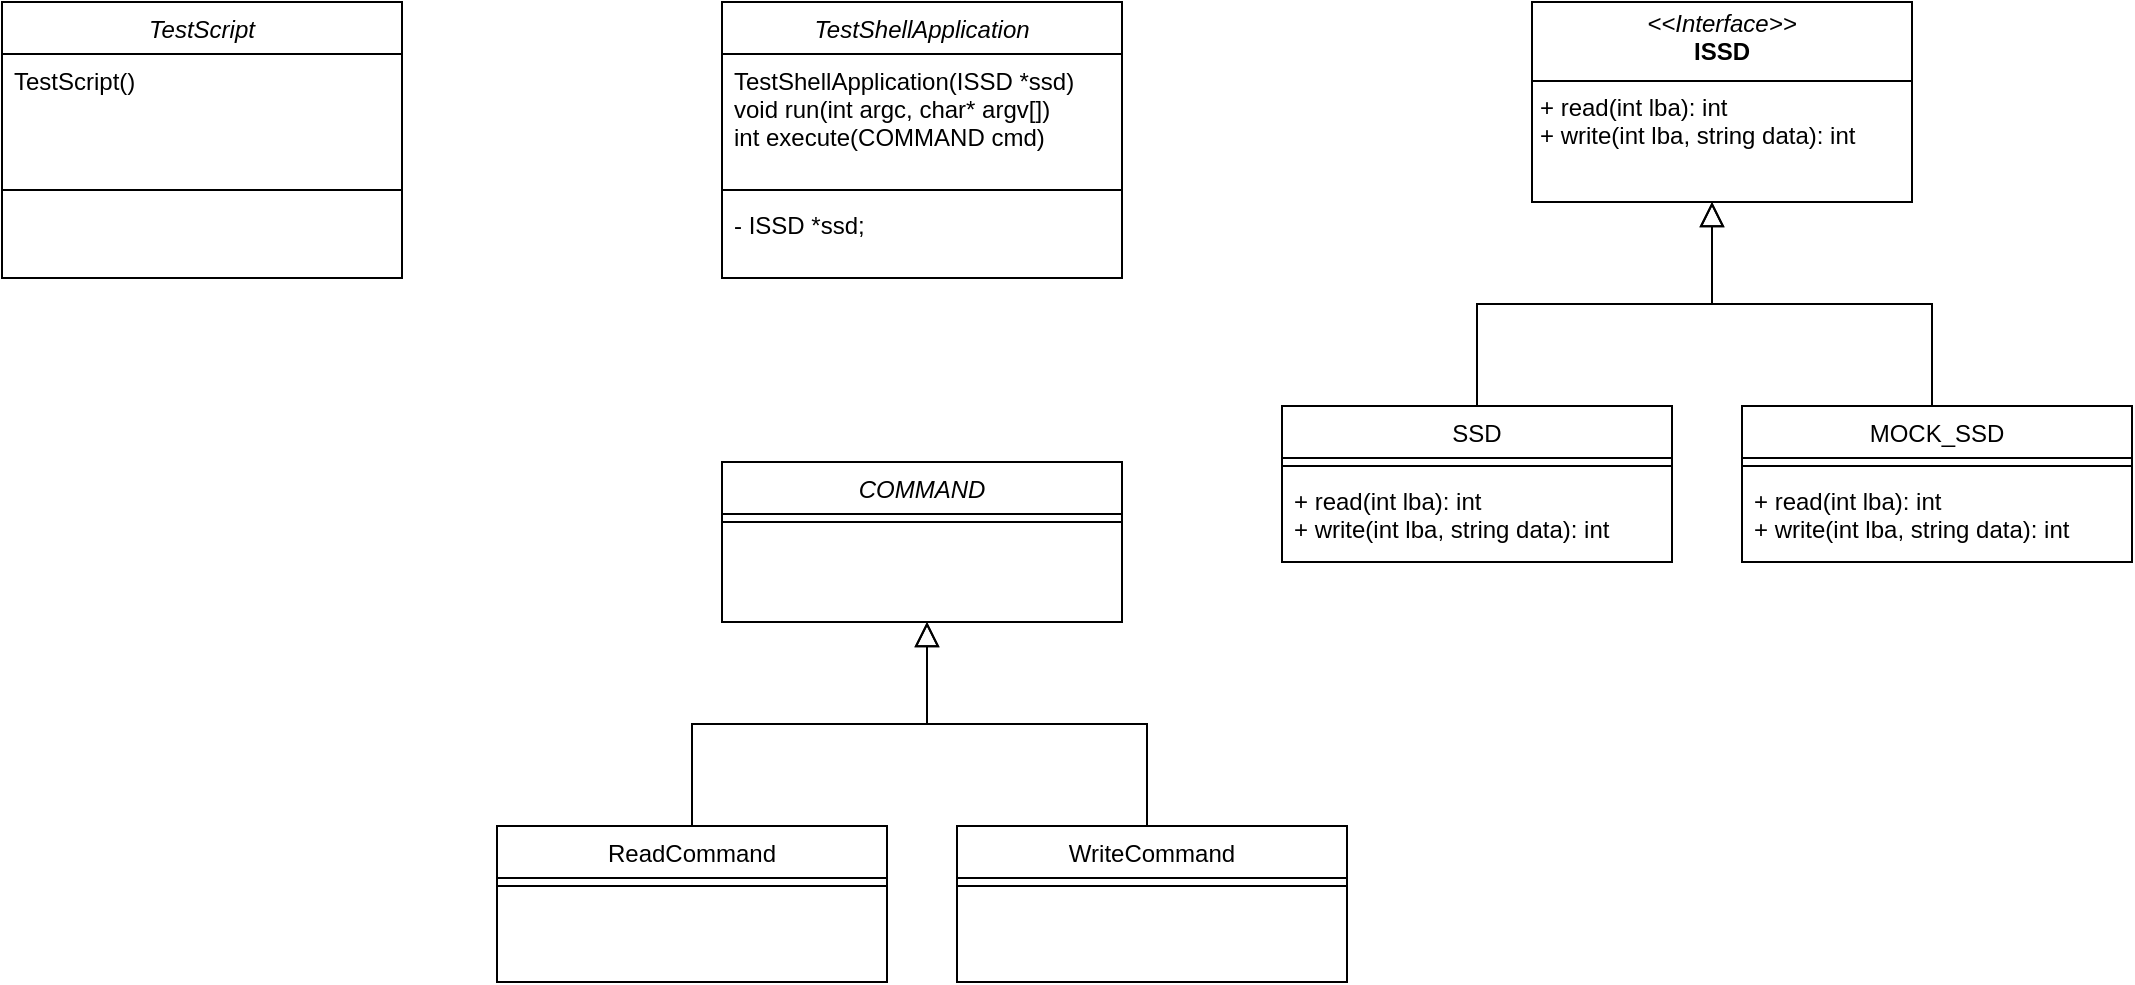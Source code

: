 <mxfile version="24.4.4" type="github">
  <diagram id="C5RBs43oDa-KdzZeNtuy" name="Page-1">
    <mxGraphModel dx="1829" dy="1712" grid="1" gridSize="10" guides="1" tooltips="1" connect="1" arrows="1" fold="1" page="1" pageScale="1" pageWidth="827" pageHeight="1169" math="0" shadow="0">
      <root>
        <mxCell id="WIyWlLk6GJQsqaUBKTNV-0" />
        <mxCell id="WIyWlLk6GJQsqaUBKTNV-1" parent="WIyWlLk6GJQsqaUBKTNV-0" />
        <mxCell id="e-w_vmmF8U0MWVfRwOy_-24" value="&lt;p style=&quot;margin:0px;margin-top:4px;text-align:center;&quot;&gt;&lt;i&gt;&amp;lt;&amp;lt;Interface&amp;gt;&amp;gt;&lt;/i&gt;&lt;br&gt;&lt;b&gt;ISSD&lt;/b&gt;&lt;/p&gt;&lt;hr size=&quot;1&quot; style=&quot;border-style:solid;&quot;&gt;&lt;p style=&quot;margin:0px;margin-left:4px;&quot;&gt;+ read(int lba): int&lt;br&gt;+ write(int lba, string data): int&lt;/p&gt;" style="verticalAlign=top;align=left;overflow=fill;html=1;whiteSpace=wrap;" vertex="1" parent="WIyWlLk6GJQsqaUBKTNV-1">
          <mxGeometry x="15" y="-1140" width="190" height="100" as="geometry" />
        </mxCell>
        <mxCell id="e-w_vmmF8U0MWVfRwOy_-25" value="SSD" style="swimlane;fontStyle=0;align=center;verticalAlign=top;childLayout=stackLayout;horizontal=1;startSize=26;horizontalStack=0;resizeParent=1;resizeLast=0;collapsible=1;marginBottom=0;rounded=0;shadow=0;strokeWidth=1;" vertex="1" parent="WIyWlLk6GJQsqaUBKTNV-1">
          <mxGeometry x="-110" y="-938" width="195" height="78" as="geometry">
            <mxRectangle x="130" y="380" width="160" height="26" as="alternateBounds" />
          </mxGeometry>
        </mxCell>
        <mxCell id="e-w_vmmF8U0MWVfRwOy_-26" value="" style="line;html=1;strokeWidth=1;align=left;verticalAlign=middle;spacingTop=-1;spacingLeft=3;spacingRight=3;rotatable=0;labelPosition=right;points=[];portConstraint=eastwest;" vertex="1" parent="e-w_vmmF8U0MWVfRwOy_-25">
          <mxGeometry y="26" width="195" height="8" as="geometry" />
        </mxCell>
        <mxCell id="e-w_vmmF8U0MWVfRwOy_-27" value="+ read(int lba): int&#xa;+ write(int lba, string data): int" style="text;align=left;verticalAlign=top;spacingLeft=4;spacingRight=4;overflow=hidden;rotatable=0;points=[[0,0.5],[1,0.5]];portConstraint=eastwest;" vertex="1" parent="e-w_vmmF8U0MWVfRwOy_-25">
          <mxGeometry y="34" width="195" height="36" as="geometry" />
        </mxCell>
        <mxCell id="e-w_vmmF8U0MWVfRwOy_-28" value="" style="endArrow=block;endSize=10;endFill=0;shadow=0;strokeWidth=1;rounded=0;curved=0;edgeStyle=elbowEdgeStyle;elbow=vertical;" edge="1" parent="WIyWlLk6GJQsqaUBKTNV-1" source="e-w_vmmF8U0MWVfRwOy_-25">
          <mxGeometry width="160" relative="1" as="geometry">
            <mxPoint x="5" y="-1095" as="sourcePoint" />
            <mxPoint x="105" y="-1040" as="targetPoint" />
          </mxGeometry>
        </mxCell>
        <mxCell id="e-w_vmmF8U0MWVfRwOy_-29" value="" style="endArrow=block;endSize=10;endFill=0;shadow=0;strokeWidth=1;rounded=0;curved=0;edgeStyle=elbowEdgeStyle;elbow=vertical;" edge="1" parent="WIyWlLk6GJQsqaUBKTNV-1">
          <mxGeometry width="160" relative="1" as="geometry">
            <mxPoint x="215" y="-938" as="sourcePoint" />
            <mxPoint x="105" y="-1040" as="targetPoint" />
          </mxGeometry>
        </mxCell>
        <mxCell id="e-w_vmmF8U0MWVfRwOy_-30" value="MOCK_SSD" style="swimlane;fontStyle=0;align=center;verticalAlign=top;childLayout=stackLayout;horizontal=1;startSize=26;horizontalStack=0;resizeParent=1;resizeLast=0;collapsible=1;marginBottom=0;rounded=0;shadow=0;strokeWidth=1;" vertex="1" parent="WIyWlLk6GJQsqaUBKTNV-1">
          <mxGeometry x="120" y="-938" width="195" height="78" as="geometry">
            <mxRectangle x="130" y="380" width="160" height="26" as="alternateBounds" />
          </mxGeometry>
        </mxCell>
        <mxCell id="e-w_vmmF8U0MWVfRwOy_-31" value="" style="line;html=1;strokeWidth=1;align=left;verticalAlign=middle;spacingTop=-1;spacingLeft=3;spacingRight=3;rotatable=0;labelPosition=right;points=[];portConstraint=eastwest;" vertex="1" parent="e-w_vmmF8U0MWVfRwOy_-30">
          <mxGeometry y="26" width="195" height="8" as="geometry" />
        </mxCell>
        <mxCell id="e-w_vmmF8U0MWVfRwOy_-32" value="+ read(int lba): int&#xa;+ write(int lba, string data): int" style="text;align=left;verticalAlign=top;spacingLeft=4;spacingRight=4;overflow=hidden;rotatable=0;points=[[0,0.5],[1,0.5]];portConstraint=eastwest;" vertex="1" parent="e-w_vmmF8U0MWVfRwOy_-30">
          <mxGeometry y="34" width="195" height="36" as="geometry" />
        </mxCell>
        <mxCell id="e-w_vmmF8U0MWVfRwOy_-33" value="TestShellApplication" style="swimlane;fontStyle=2;align=center;verticalAlign=top;childLayout=stackLayout;horizontal=1;startSize=26;horizontalStack=0;resizeParent=1;resizeLast=0;collapsible=1;marginBottom=0;rounded=0;shadow=0;strokeWidth=1;" vertex="1" parent="WIyWlLk6GJQsqaUBKTNV-1">
          <mxGeometry x="-390" y="-1140" width="200" height="138" as="geometry">
            <mxRectangle x="230" y="140" width="160" height="26" as="alternateBounds" />
          </mxGeometry>
        </mxCell>
        <mxCell id="e-w_vmmF8U0MWVfRwOy_-34" value="TestShellApplication(ISSD *ssd)&#xa;void run(int argc, char* argv[])&#xa;int execute(COMMAND cmd)" style="text;align=left;verticalAlign=top;spacingLeft=4;spacingRight=4;overflow=hidden;rotatable=0;points=[[0,0.5],[1,0.5]];portConstraint=eastwest;" vertex="1" parent="e-w_vmmF8U0MWVfRwOy_-33">
          <mxGeometry y="26" width="200" height="64" as="geometry" />
        </mxCell>
        <mxCell id="e-w_vmmF8U0MWVfRwOy_-35" value="" style="line;html=1;strokeWidth=1;align=left;verticalAlign=middle;spacingTop=-1;spacingLeft=3;spacingRight=3;rotatable=0;labelPosition=right;points=[];portConstraint=eastwest;" vertex="1" parent="e-w_vmmF8U0MWVfRwOy_-33">
          <mxGeometry y="90" width="200" height="8" as="geometry" />
        </mxCell>
        <mxCell id="e-w_vmmF8U0MWVfRwOy_-36" value="- ISSD *ssd;" style="text;align=left;verticalAlign=top;spacingLeft=4;spacingRight=4;overflow=hidden;rotatable=0;points=[[0,0.5],[1,0.5]];portConstraint=eastwest;rounded=0;shadow=0;html=0;" vertex="1" parent="e-w_vmmF8U0MWVfRwOy_-33">
          <mxGeometry y="98" width="200" height="26" as="geometry" />
        </mxCell>
        <mxCell id="e-w_vmmF8U0MWVfRwOy_-37" value="TestScript" style="swimlane;fontStyle=2;align=center;verticalAlign=top;childLayout=stackLayout;horizontal=1;startSize=26;horizontalStack=0;resizeParent=1;resizeLast=0;collapsible=1;marginBottom=0;rounded=0;shadow=0;strokeWidth=1;" vertex="1" parent="WIyWlLk6GJQsqaUBKTNV-1">
          <mxGeometry x="-750" y="-1140" width="200" height="138" as="geometry">
            <mxRectangle x="230" y="140" width="160" height="26" as="alternateBounds" />
          </mxGeometry>
        </mxCell>
        <mxCell id="e-w_vmmF8U0MWVfRwOy_-38" value="TestScript()&#xa;" style="text;align=left;verticalAlign=top;spacingLeft=4;spacingRight=4;overflow=hidden;rotatable=0;points=[[0,0.5],[1,0.5]];portConstraint=eastwest;" vertex="1" parent="e-w_vmmF8U0MWVfRwOy_-37">
          <mxGeometry y="26" width="200" height="64" as="geometry" />
        </mxCell>
        <mxCell id="e-w_vmmF8U0MWVfRwOy_-39" value="" style="line;html=1;strokeWidth=1;align=left;verticalAlign=middle;spacingTop=-1;spacingLeft=3;spacingRight=3;rotatable=0;labelPosition=right;points=[];portConstraint=eastwest;" vertex="1" parent="e-w_vmmF8U0MWVfRwOy_-37">
          <mxGeometry y="90" width="200" height="8" as="geometry" />
        </mxCell>
        <mxCell id="e-w_vmmF8U0MWVfRwOy_-40" value="COMMAND" style="swimlane;fontStyle=2;align=center;verticalAlign=top;childLayout=stackLayout;horizontal=1;startSize=26;horizontalStack=0;resizeParent=1;resizeLast=0;collapsible=1;marginBottom=0;rounded=0;shadow=0;strokeWidth=1;" vertex="1" parent="WIyWlLk6GJQsqaUBKTNV-1">
          <mxGeometry x="-390" y="-910" width="200" height="80" as="geometry">
            <mxRectangle x="230" y="140" width="160" height="26" as="alternateBounds" />
          </mxGeometry>
        </mxCell>
        <mxCell id="e-w_vmmF8U0MWVfRwOy_-41" value="" style="line;html=1;strokeWidth=1;align=left;verticalAlign=middle;spacingTop=-1;spacingLeft=3;spacingRight=3;rotatable=0;labelPosition=right;points=[];portConstraint=eastwest;" vertex="1" parent="e-w_vmmF8U0MWVfRwOy_-40">
          <mxGeometry y="26" width="200" height="8" as="geometry" />
        </mxCell>
        <mxCell id="e-w_vmmF8U0MWVfRwOy_-42" value="ReadCommand" style="swimlane;fontStyle=0;align=center;verticalAlign=top;childLayout=stackLayout;horizontal=1;startSize=26;horizontalStack=0;resizeParent=1;resizeLast=0;collapsible=1;marginBottom=0;rounded=0;shadow=0;strokeWidth=1;" vertex="1" parent="WIyWlLk6GJQsqaUBKTNV-1">
          <mxGeometry x="-502.5" y="-728" width="195" height="78" as="geometry">
            <mxRectangle x="130" y="380" width="160" height="26" as="alternateBounds" />
          </mxGeometry>
        </mxCell>
        <mxCell id="e-w_vmmF8U0MWVfRwOy_-43" value="" style="line;html=1;strokeWidth=1;align=left;verticalAlign=middle;spacingTop=-1;spacingLeft=3;spacingRight=3;rotatable=0;labelPosition=right;points=[];portConstraint=eastwest;" vertex="1" parent="e-w_vmmF8U0MWVfRwOy_-42">
          <mxGeometry y="26" width="195" height="8" as="geometry" />
        </mxCell>
        <mxCell id="e-w_vmmF8U0MWVfRwOy_-44" value="" style="endArrow=block;endSize=10;endFill=0;shadow=0;strokeWidth=1;rounded=0;curved=0;edgeStyle=elbowEdgeStyle;elbow=vertical;" edge="1" parent="WIyWlLk6GJQsqaUBKTNV-1" source="e-w_vmmF8U0MWVfRwOy_-42">
          <mxGeometry width="160" relative="1" as="geometry">
            <mxPoint x="-387.5" y="-885" as="sourcePoint" />
            <mxPoint x="-287.5" y="-830" as="targetPoint" />
          </mxGeometry>
        </mxCell>
        <mxCell id="e-w_vmmF8U0MWVfRwOy_-45" value="" style="endArrow=block;endSize=10;endFill=0;shadow=0;strokeWidth=1;rounded=0;curved=0;edgeStyle=elbowEdgeStyle;elbow=vertical;" edge="1" parent="WIyWlLk6GJQsqaUBKTNV-1">
          <mxGeometry width="160" relative="1" as="geometry">
            <mxPoint x="-177.5" y="-728" as="sourcePoint" />
            <mxPoint x="-287.5" y="-830" as="targetPoint" />
          </mxGeometry>
        </mxCell>
        <mxCell id="e-w_vmmF8U0MWVfRwOy_-46" value="WriteCommand" style="swimlane;fontStyle=0;align=center;verticalAlign=top;childLayout=stackLayout;horizontal=1;startSize=26;horizontalStack=0;resizeParent=1;resizeLast=0;collapsible=1;marginBottom=0;rounded=0;shadow=0;strokeWidth=1;" vertex="1" parent="WIyWlLk6GJQsqaUBKTNV-1">
          <mxGeometry x="-272.5" y="-728" width="195" height="78" as="geometry">
            <mxRectangle x="130" y="380" width="160" height="26" as="alternateBounds" />
          </mxGeometry>
        </mxCell>
        <mxCell id="e-w_vmmF8U0MWVfRwOy_-47" value="" style="line;html=1;strokeWidth=1;align=left;verticalAlign=middle;spacingTop=-1;spacingLeft=3;spacingRight=3;rotatable=0;labelPosition=right;points=[];portConstraint=eastwest;" vertex="1" parent="e-w_vmmF8U0MWVfRwOy_-46">
          <mxGeometry y="26" width="195" height="8" as="geometry" />
        </mxCell>
      </root>
    </mxGraphModel>
  </diagram>
</mxfile>
